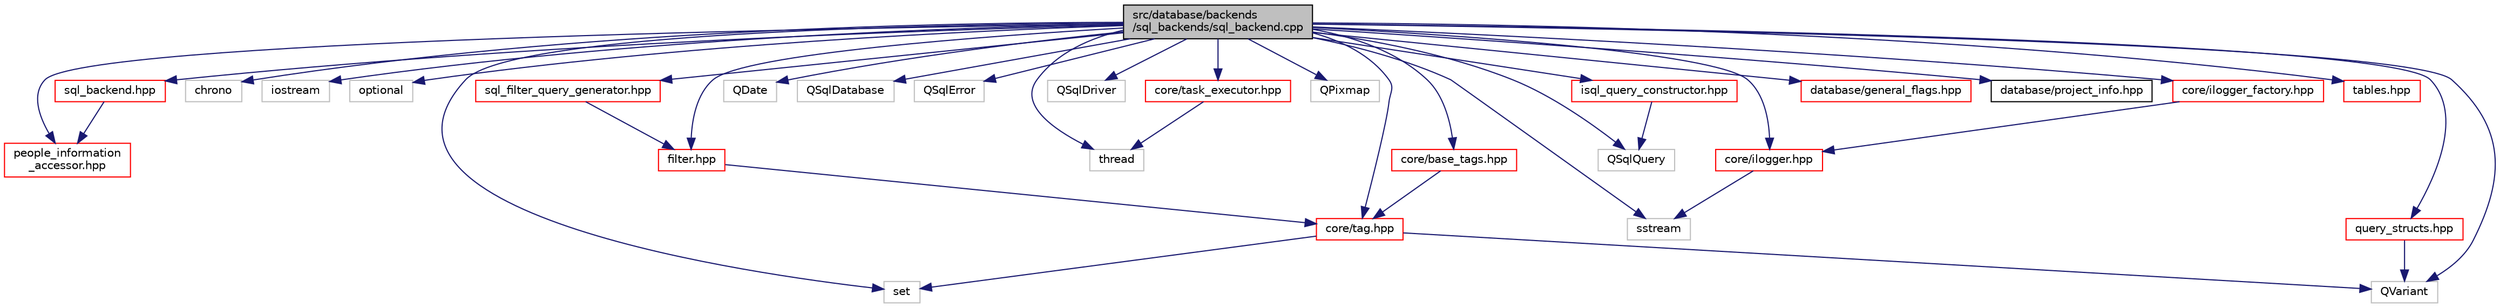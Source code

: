 digraph "src/database/backends/sql_backends/sql_backend.cpp"
{
 // LATEX_PDF_SIZE
  edge [fontname="Helvetica",fontsize="10",labelfontname="Helvetica",labelfontsize="10"];
  node [fontname="Helvetica",fontsize="10",shape=record];
  Node1 [label="src/database/backends\l/sql_backends/sql_backend.cpp",height=0.2,width=0.4,color="black", fillcolor="grey75", style="filled", fontcolor="black",tooltip=" "];
  Node1 -> Node2 [color="midnightblue",fontsize="10",style="solid",fontname="Helvetica"];
  Node2 [label="sql_backend.hpp",height=0.2,width=0.4,color="red", fillcolor="white", style="filled",URL="$sql__backend_8hpp.html",tooltip=" "];
  Node2 -> Node48 [color="midnightblue",fontsize="10",style="solid",fontname="Helvetica"];
  Node48 [label="people_information\l_accessor.hpp",height=0.2,width=0.4,color="red", fillcolor="white", style="filled",URL="$people__information__accessor_8hpp.html",tooltip=" "];
  Node1 -> Node67 [color="midnightblue",fontsize="10",style="solid",fontname="Helvetica"];
  Node67 [label="chrono",height=0.2,width=0.4,color="grey75", fillcolor="white", style="filled",tooltip=" "];
  Node1 -> Node68 [color="midnightblue",fontsize="10",style="solid",fontname="Helvetica"];
  Node68 [label="iostream",height=0.2,width=0.4,color="grey75", fillcolor="white", style="filled",tooltip=" "];
  Node1 -> Node9 [color="midnightblue",fontsize="10",style="solid",fontname="Helvetica"];
  Node9 [label="optional",height=0.2,width=0.4,color="grey75", fillcolor="white", style="filled",tooltip=" "];
  Node1 -> Node7 [color="midnightblue",fontsize="10",style="solid",fontname="Helvetica"];
  Node7 [label="set",height=0.2,width=0.4,color="grey75", fillcolor="white", style="filled",tooltip=" "];
  Node1 -> Node69 [color="midnightblue",fontsize="10",style="solid",fontname="Helvetica"];
  Node69 [label="sstream",height=0.2,width=0.4,color="grey75", fillcolor="white", style="filled",tooltip=" "];
  Node1 -> Node64 [color="midnightblue",fontsize="10",style="solid",fontname="Helvetica"];
  Node64 [label="thread",height=0.2,width=0.4,color="grey75", fillcolor="white", style="filled",tooltip=" "];
  Node1 -> Node70 [color="midnightblue",fontsize="10",style="solid",fontname="Helvetica"];
  Node70 [label="QDate",height=0.2,width=0.4,color="grey75", fillcolor="white", style="filled",tooltip=" "];
  Node1 -> Node71 [color="midnightblue",fontsize="10",style="solid",fontname="Helvetica"];
  Node71 [label="QSqlDatabase",height=0.2,width=0.4,color="grey75", fillcolor="white", style="filled",tooltip=" "];
  Node1 -> Node72 [color="midnightblue",fontsize="10",style="solid",fontname="Helvetica"];
  Node72 [label="QSqlError",height=0.2,width=0.4,color="grey75", fillcolor="white", style="filled",tooltip=" "];
  Node1 -> Node60 [color="midnightblue",fontsize="10",style="solid",fontname="Helvetica"];
  Node60 [label="QSqlQuery",height=0.2,width=0.4,color="grey75", fillcolor="white", style="filled",tooltip=" "];
  Node1 -> Node73 [color="midnightblue",fontsize="10",style="solid",fontname="Helvetica"];
  Node73 [label="QSqlDriver",height=0.2,width=0.4,color="grey75", fillcolor="white", style="filled",tooltip=" "];
  Node1 -> Node17 [color="midnightblue",fontsize="10",style="solid",fontname="Helvetica"];
  Node17 [label="QVariant",height=0.2,width=0.4,color="grey75", fillcolor="white", style="filled",tooltip=" "];
  Node1 -> Node74 [color="midnightblue",fontsize="10",style="solid",fontname="Helvetica"];
  Node74 [label="QPixmap",height=0.2,width=0.4,color="grey75", fillcolor="white", style="filled",tooltip=" "];
  Node1 -> Node57 [color="midnightblue",fontsize="10",style="solid",fontname="Helvetica"];
  Node57 [label="core/base_tags.hpp",height=0.2,width=0.4,color="red", fillcolor="white", style="filled",URL="$base__tags_8hpp.html",tooltip=" "];
  Node57 -> Node12 [color="midnightblue",fontsize="10",style="solid",fontname="Helvetica"];
  Node12 [label="core/tag.hpp",height=0.2,width=0.4,color="red", fillcolor="white", style="filled",URL="$tag_8hpp.html",tooltip=" "];
  Node12 -> Node7 [color="midnightblue",fontsize="10",style="solid",fontname="Helvetica"];
  Node12 -> Node17 [color="midnightblue",fontsize="10",style="solid",fontname="Helvetica"];
  Node1 -> Node12 [color="midnightblue",fontsize="10",style="solid",fontname="Helvetica"];
  Node1 -> Node75 [color="midnightblue",fontsize="10",style="solid",fontname="Helvetica"];
  Node75 [label="core/task_executor.hpp",height=0.2,width=0.4,color="red", fillcolor="white", style="filled",URL="$task__executor_8hpp.html",tooltip=" "];
  Node75 -> Node64 [color="midnightblue",fontsize="10",style="solid",fontname="Helvetica"];
  Node1 -> Node82 [color="midnightblue",fontsize="10",style="solid",fontname="Helvetica"];
  Node82 [label="core/ilogger.hpp",height=0.2,width=0.4,color="red", fillcolor="white", style="filled",URL="$ilogger_8hpp.html",tooltip=" "];
  Node82 -> Node69 [color="midnightblue",fontsize="10",style="solid",fontname="Helvetica"];
  Node1 -> Node83 [color="midnightblue",fontsize="10",style="solid",fontname="Helvetica"];
  Node83 [label="core/ilogger_factory.hpp",height=0.2,width=0.4,color="red", fillcolor="white", style="filled",URL="$ilogger__factory_8hpp.html",tooltip=" "];
  Node83 -> Node82 [color="midnightblue",fontsize="10",style="solid",fontname="Helvetica"];
  Node1 -> Node21 [color="midnightblue",fontsize="10",style="solid",fontname="Helvetica"];
  Node21 [label="filter.hpp",height=0.2,width=0.4,color="red", fillcolor="white", style="filled",URL="$filter_8hpp.html",tooltip=" "];
  Node21 -> Node12 [color="midnightblue",fontsize="10",style="solid",fontname="Helvetica"];
  Node1 -> Node84 [color="midnightblue",fontsize="10",style="solid",fontname="Helvetica"];
  Node84 [label="database/general_flags.hpp",height=0.2,width=0.4,color="red", fillcolor="white", style="filled",URL="$general__flags_8hpp.html",tooltip=" "];
  Node1 -> Node85 [color="midnightblue",fontsize="10",style="solid",fontname="Helvetica"];
  Node85 [label="database/project_info.hpp",height=0.2,width=0.4,color="black", fillcolor="white", style="filled",URL="$project__info_8hpp.html",tooltip=" "];
  Node1 -> Node59 [color="midnightblue",fontsize="10",style="solid",fontname="Helvetica"];
  Node59 [label="isql_query_constructor.hpp",height=0.2,width=0.4,color="red", fillcolor="white", style="filled",URL="$isql__query__constructor_8hpp.html",tooltip=" "];
  Node59 -> Node60 [color="midnightblue",fontsize="10",style="solid",fontname="Helvetica"];
  Node1 -> Node86 [color="midnightblue",fontsize="10",style="solid",fontname="Helvetica"];
  Node86 [label="tables.hpp",height=0.2,width=0.4,color="red", fillcolor="white", style="filled",URL="$tables_8hpp.html",tooltip=" "];
  Node1 -> Node87 [color="midnightblue",fontsize="10",style="solid",fontname="Helvetica"];
  Node87 [label="query_structs.hpp",height=0.2,width=0.4,color="red", fillcolor="white", style="filled",URL="$query__structs_8hpp.html",tooltip=" "];
  Node87 -> Node17 [color="midnightblue",fontsize="10",style="solid",fontname="Helvetica"];
  Node1 -> Node88 [color="midnightblue",fontsize="10",style="solid",fontname="Helvetica"];
  Node88 [label="sql_filter_query_generator.hpp",height=0.2,width=0.4,color="red", fillcolor="white", style="filled",URL="$sql__filter__query__generator_8hpp.html",tooltip=" "];
  Node88 -> Node21 [color="midnightblue",fontsize="10",style="solid",fontname="Helvetica"];
  Node1 -> Node48 [color="midnightblue",fontsize="10",style="solid",fontname="Helvetica"];
}
